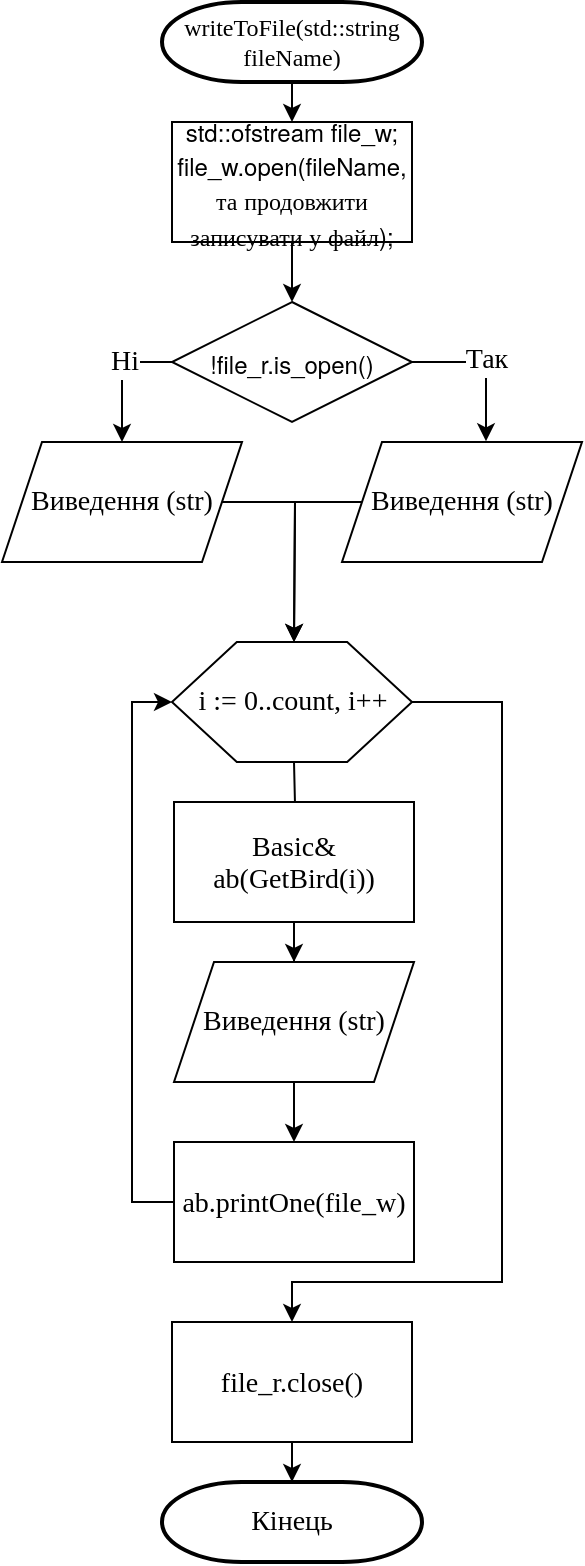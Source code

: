 <mxfile version="14.7.2" type="device"><diagram id="J_9qn0rYNV9YhKk9KRre" name="Страница 1"><mxGraphModel dx="1113" dy="779" grid="1" gridSize="10" guides="1" tooltips="1" connect="1" arrows="1" fold="1" page="1" pageScale="1" pageWidth="827" pageHeight="1169" math="0" shadow="0"><root><mxCell id="0"/><mxCell id="1" parent="0"/><mxCell id="ViYW037UaR4sjn6OOTQ4-1" value="" style="edgeStyle=orthogonalEdgeStyle;rounded=0;orthogonalLoop=1;jettySize=auto;html=1;" edge="1" parent="1" source="ViYW037UaR4sjn6OOTQ4-2"><mxGeometry relative="1" as="geometry"><mxPoint x="375" y="100" as="targetPoint"/></mxGeometry></mxCell><mxCell id="ViYW037UaR4sjn6OOTQ4-2" value="&lt;p style=&quot;margin: 0px ; font-stretch: normal ; line-height: normal&quot;&gt;&lt;font face=&quot;Times New Roman&quot; style=&quot;font-size: 12px&quot;&gt;writeToFile(std::string fileName)&lt;/font&gt;&lt;/p&gt;" style="strokeWidth=2;html=1;shape=mxgraph.flowchart.terminator;whiteSpace=wrap;" vertex="1" parent="1"><mxGeometry x="310" y="40" width="130" height="40" as="geometry"/></mxCell><mxCell id="ViYW037UaR4sjn6OOTQ4-3" value="&lt;font face=&quot;Times New Roman&quot;&gt;&lt;span style=&quot;font-size: 14px&quot;&gt;Кінець&lt;br&gt;&lt;/span&gt;&lt;/font&gt;" style="strokeWidth=2;html=1;shape=mxgraph.flowchart.terminator;whiteSpace=wrap;" vertex="1" parent="1"><mxGeometry x="310" y="780" width="130" height="40" as="geometry"/></mxCell><mxCell id="ViYW037UaR4sjn6OOTQ4-4" value="" style="edgeStyle=orthogonalEdgeStyle;rounded=0;orthogonalLoop=1;jettySize=auto;html=1;" edge="1" parent="1" source="ViYW037UaR4sjn6OOTQ4-5"><mxGeometry relative="1" as="geometry"><mxPoint x="375" y="190" as="targetPoint"/></mxGeometry></mxCell><mxCell id="ViYW037UaR4sjn6OOTQ4-5" value="&lt;p style=&quot;margin: 0px ; font-stretch: normal ; font-size: 12px ; line-height: normal ; font-family: &amp;#34;helvetica neue&amp;#34;&quot;&gt;std::ofstream file_w;&lt;/p&gt;&lt;p style=&quot;margin: 0px ; font-stretch: normal ; font-size: 12px ; line-height: normal ; font-family: &amp;#34;helvetica neue&amp;#34;&quot;&gt;file_w.open(fileName, та продовжити записувати у файл);&lt;/p&gt;" style="rounded=0;whiteSpace=wrap;html=1;fontFamily=Times New Roman;fontSize=14;" vertex="1" parent="1"><mxGeometry x="315" y="100" width="120" height="60" as="geometry"/></mxCell><mxCell id="ViYW037UaR4sjn6OOTQ4-6" style="edgeStyle=orthogonalEdgeStyle;rounded=0;orthogonalLoop=1;jettySize=auto;html=1;entryX=0.5;entryY=0;entryDx=0;entryDy=0;fontFamily=Times New Roman;fontSize=14;endArrow=classic;endFill=1;" edge="1" parent="1" source="ViYW037UaR4sjn6OOTQ4-10" target="ViYW037UaR4sjn6OOTQ4-14"><mxGeometry relative="1" as="geometry"><Array as="points"><mxPoint x="290" y="220"/></Array></mxGeometry></mxCell><mxCell id="ViYW037UaR4sjn6OOTQ4-7" value="Ні" style="edgeLabel;html=1;align=center;verticalAlign=middle;resizable=0;points=[];fontSize=14;fontFamily=Times New Roman;" vertex="1" connectable="0" parent="ViYW037UaR4sjn6OOTQ4-6"><mxGeometry x="-0.241" relative="1" as="geometry"><mxPoint as="offset"/></mxGeometry></mxCell><mxCell id="ViYW037UaR4sjn6OOTQ4-8" style="edgeStyle=orthogonalEdgeStyle;rounded=0;orthogonalLoop=1;jettySize=auto;html=1;entryX=0.6;entryY=-0.006;entryDx=0;entryDy=0;entryPerimeter=0;fontFamily=Times New Roman;fontSize=14;endArrow=classic;endFill=1;" edge="1" parent="1" source="ViYW037UaR4sjn6OOTQ4-10" target="ViYW037UaR4sjn6OOTQ4-12"><mxGeometry relative="1" as="geometry"><Array as="points"><mxPoint x="472" y="220"/></Array></mxGeometry></mxCell><mxCell id="ViYW037UaR4sjn6OOTQ4-9" value="Так" style="edgeLabel;html=1;align=center;verticalAlign=middle;resizable=0;points=[];fontSize=14;fontFamily=Times New Roman;" vertex="1" connectable="0" parent="ViYW037UaR4sjn6OOTQ4-8"><mxGeometry x="-0.034" y="-1" relative="1" as="geometry"><mxPoint x="1" y="-1" as="offset"/></mxGeometry></mxCell><mxCell id="ViYW037UaR4sjn6OOTQ4-10" value="&lt;p style=&quot;margin: 0px ; font-stretch: normal ; font-size: 12px ; line-height: normal ; font-family: &amp;#34;helvetica neue&amp;#34;&quot;&gt;!file_r.is_open()&lt;/p&gt;" style="rhombus;whiteSpace=wrap;html=1;rounded=0;fontFamily=Times New Roman;fontSize=14;" vertex="1" parent="1"><mxGeometry x="315" y="190" width="120" height="60" as="geometry"/></mxCell><mxCell id="ViYW037UaR4sjn6OOTQ4-11" style="edgeStyle=orthogonalEdgeStyle;rounded=0;orthogonalLoop=1;jettySize=auto;html=1;entryX=0.5;entryY=0;entryDx=0;entryDy=0;fontFamily=Times New Roman;fontSize=14;endArrow=classic;endFill=1;" edge="1" parent="1" source="ViYW037UaR4sjn6OOTQ4-12"><mxGeometry relative="1" as="geometry"><mxPoint x="376" y="360" as="targetPoint"/></mxGeometry></mxCell><mxCell id="ViYW037UaR4sjn6OOTQ4-12" value="Виведення (str)" style="shape=parallelogram;perimeter=parallelogramPerimeter;whiteSpace=wrap;html=1;fixedSize=1;rounded=0;fontFamily=Times New Roman;fontSize=14;" vertex="1" parent="1"><mxGeometry x="400" y="260" width="120" height="60" as="geometry"/></mxCell><mxCell id="ViYW037UaR4sjn6OOTQ4-13" style="edgeStyle=orthogonalEdgeStyle;rounded=0;orthogonalLoop=1;jettySize=auto;html=1;entryX=0.5;entryY=0;entryDx=0;entryDy=0;fontFamily=Times New Roman;fontSize=14;endArrow=classic;endFill=1;" edge="1" parent="1" source="ViYW037UaR4sjn6OOTQ4-14"><mxGeometry relative="1" as="geometry"><mxPoint x="376" y="360" as="targetPoint"/></mxGeometry></mxCell><mxCell id="ViYW037UaR4sjn6OOTQ4-14" value="Виведення (str)" style="shape=parallelogram;perimeter=parallelogramPerimeter;whiteSpace=wrap;html=1;fixedSize=1;rounded=0;fontFamily=Times New Roman;fontSize=14;" vertex="1" parent="1"><mxGeometry x="230" y="260" width="120" height="60" as="geometry"/></mxCell><mxCell id="ViYW037UaR4sjn6OOTQ4-15" value="" style="edgeStyle=orthogonalEdgeStyle;rounded=0;orthogonalLoop=1;jettySize=auto;html=1;fontFamily=Times New Roman;fontSize=14;endArrow=classic;endFill=1;" edge="1" parent="1" target="ViYW037UaR4sjn6OOTQ4-17"><mxGeometry relative="1" as="geometry"><mxPoint x="376" y="420" as="sourcePoint"/></mxGeometry></mxCell><mxCell id="ViYW037UaR4sjn6OOTQ4-16" value="" style="edgeStyle=orthogonalEdgeStyle;rounded=0;orthogonalLoop=1;jettySize=auto;html=1;fontFamily=Times New Roman;fontSize=14;endArrow=classic;endFill=1;" edge="1" parent="1" source="ViYW037UaR4sjn6OOTQ4-17" target="ViYW037UaR4sjn6OOTQ4-23"><mxGeometry relative="1" as="geometry"/></mxCell><mxCell id="ViYW037UaR4sjn6OOTQ4-17" value="&lt;p style=&quot;margin: 0px ; font-stretch: normal ; line-height: normal&quot;&gt;&lt;font style=&quot;font-size: 14px&quot;&gt;Basic&amp;amp; ab(GetBird(i))&lt;/font&gt;&lt;/p&gt;" style="rounded=0;whiteSpace=wrap;html=1;fontFamily=Times New Roman;fontSize=14;" vertex="1" parent="1"><mxGeometry x="316" y="440" width="120" height="60" as="geometry"/></mxCell><mxCell id="ViYW037UaR4sjn6OOTQ4-18" style="edgeStyle=orthogonalEdgeStyle;rounded=0;orthogonalLoop=1;jettySize=auto;html=1;entryX=0.5;entryY=0;entryDx=0;entryDy=0;fontFamily=Times New Roman;fontSize=14;endArrow=classic;endFill=1;" edge="1" parent="1" source="ViYW037UaR4sjn6OOTQ4-19" target="ViYW037UaR4sjn6OOTQ4-25"><mxGeometry relative="1" as="geometry"><Array as="points"><mxPoint x="480" y="390"/><mxPoint x="480" y="680"/><mxPoint x="375" y="680"/></Array></mxGeometry></mxCell><mxCell id="ViYW037UaR4sjn6OOTQ4-19" value="i := 0..count, i++" style="verticalLabelPosition=middle;verticalAlign=middle;html=1;shape=hexagon;perimeter=hexagonPerimeter2;arcSize=6;size=0.27;strokeWidth=1;fontFamily=Times New Roman;fontSize=14;align=center;labelPosition=center;" vertex="1" parent="1"><mxGeometry x="315" y="360" width="120" height="60" as="geometry"/></mxCell><mxCell id="ViYW037UaR4sjn6OOTQ4-20" style="edgeStyle=orthogonalEdgeStyle;rounded=0;orthogonalLoop=1;jettySize=auto;html=1;entryX=0;entryY=0.5;entryDx=0;entryDy=0;fontFamily=Times New Roman;fontSize=14;endArrow=classic;endFill=1;" edge="1" parent="1" source="ViYW037UaR4sjn6OOTQ4-21" target="ViYW037UaR4sjn6OOTQ4-19"><mxGeometry relative="1" as="geometry"><Array as="points"><mxPoint x="295" y="640"/><mxPoint x="295" y="390"/></Array></mxGeometry></mxCell><mxCell id="ViYW037UaR4sjn6OOTQ4-21" value="&lt;p style=&quot;margin: 0px ; font-stretch: normal ; line-height: normal&quot;&gt;&lt;font style=&quot;font-size: 14px&quot;&gt;ab.printOne(file_w)&lt;/font&gt;&lt;/p&gt;" style="rounded=0;whiteSpace=wrap;html=1;fontFamily=Times New Roman;fontSize=14;" vertex="1" parent="1"><mxGeometry x="316" y="610" width="120" height="60" as="geometry"/></mxCell><mxCell id="ViYW037UaR4sjn6OOTQ4-22" value="" style="edgeStyle=orthogonalEdgeStyle;rounded=0;orthogonalLoop=1;jettySize=auto;html=1;fontFamily=Times New Roman;fontSize=14;endArrow=classic;endFill=1;" edge="1" parent="1" source="ViYW037UaR4sjn6OOTQ4-23" target="ViYW037UaR4sjn6OOTQ4-21"><mxGeometry relative="1" as="geometry"/></mxCell><mxCell id="ViYW037UaR4sjn6OOTQ4-23" value="Виведення (str)" style="shape=parallelogram;perimeter=parallelogramPerimeter;whiteSpace=wrap;html=1;fixedSize=1;rounded=0;fontFamily=Times New Roman;fontSize=14;" vertex="1" parent="1"><mxGeometry x="316" y="520" width="120" height="60" as="geometry"/></mxCell><mxCell id="ViYW037UaR4sjn6OOTQ4-24" value="" style="edgeStyle=orthogonalEdgeStyle;rounded=0;orthogonalLoop=1;jettySize=auto;html=1;fontFamily=Times New Roman;fontSize=14;endArrow=classic;endFill=1;" edge="1" parent="1" source="ViYW037UaR4sjn6OOTQ4-25" target="ViYW037UaR4sjn6OOTQ4-3"><mxGeometry relative="1" as="geometry"/></mxCell><mxCell id="ViYW037UaR4sjn6OOTQ4-25" value="&lt;p style=&quot;margin: 0px ; font-stretch: normal ; line-height: normal&quot;&gt;&lt;font style=&quot;font-size: 14px&quot;&gt;file_r.close()&lt;/font&gt;&lt;/p&gt;" style="rounded=0;whiteSpace=wrap;html=1;fontFamily=Times New Roman;fontSize=14;" vertex="1" parent="1"><mxGeometry x="315" y="700" width="120" height="60" as="geometry"/></mxCell></root></mxGraphModel></diagram></mxfile>